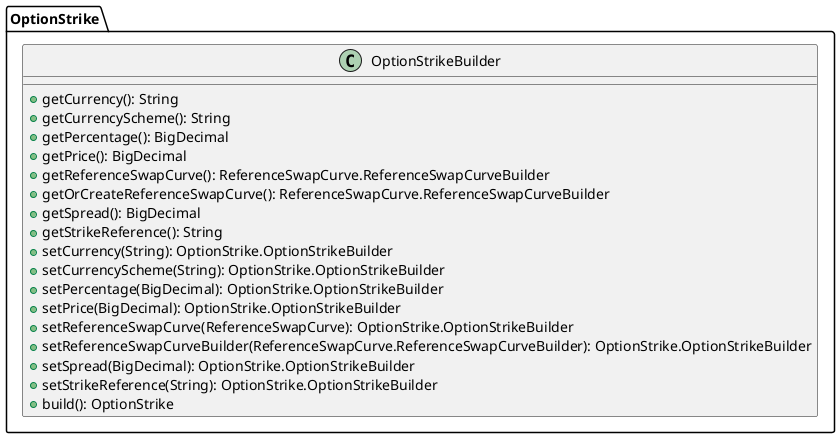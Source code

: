 @startuml

    class OptionStrike.OptionStrikeBuilder [[OptionStrike.OptionStrikeBuilder.html]] {
        +getCurrency(): String
        +getCurrencyScheme(): String
        +getPercentage(): BigDecimal
        +getPrice(): BigDecimal
        +getReferenceSwapCurve(): ReferenceSwapCurve.ReferenceSwapCurveBuilder
        +getOrCreateReferenceSwapCurve(): ReferenceSwapCurve.ReferenceSwapCurveBuilder
        +getSpread(): BigDecimal
        +getStrikeReference(): String
        +setCurrency(String): OptionStrike.OptionStrikeBuilder
        +setCurrencyScheme(String): OptionStrike.OptionStrikeBuilder
        +setPercentage(BigDecimal): OptionStrike.OptionStrikeBuilder
        +setPrice(BigDecimal): OptionStrike.OptionStrikeBuilder
        +setReferenceSwapCurve(ReferenceSwapCurve): OptionStrike.OptionStrikeBuilder
        +setReferenceSwapCurveBuilder(ReferenceSwapCurve.ReferenceSwapCurveBuilder): OptionStrike.OptionStrikeBuilder
        +setSpread(BigDecimal): OptionStrike.OptionStrikeBuilder
        +setStrikeReference(String): OptionStrike.OptionStrikeBuilder
        +build(): OptionStrike
    }

@enduml
